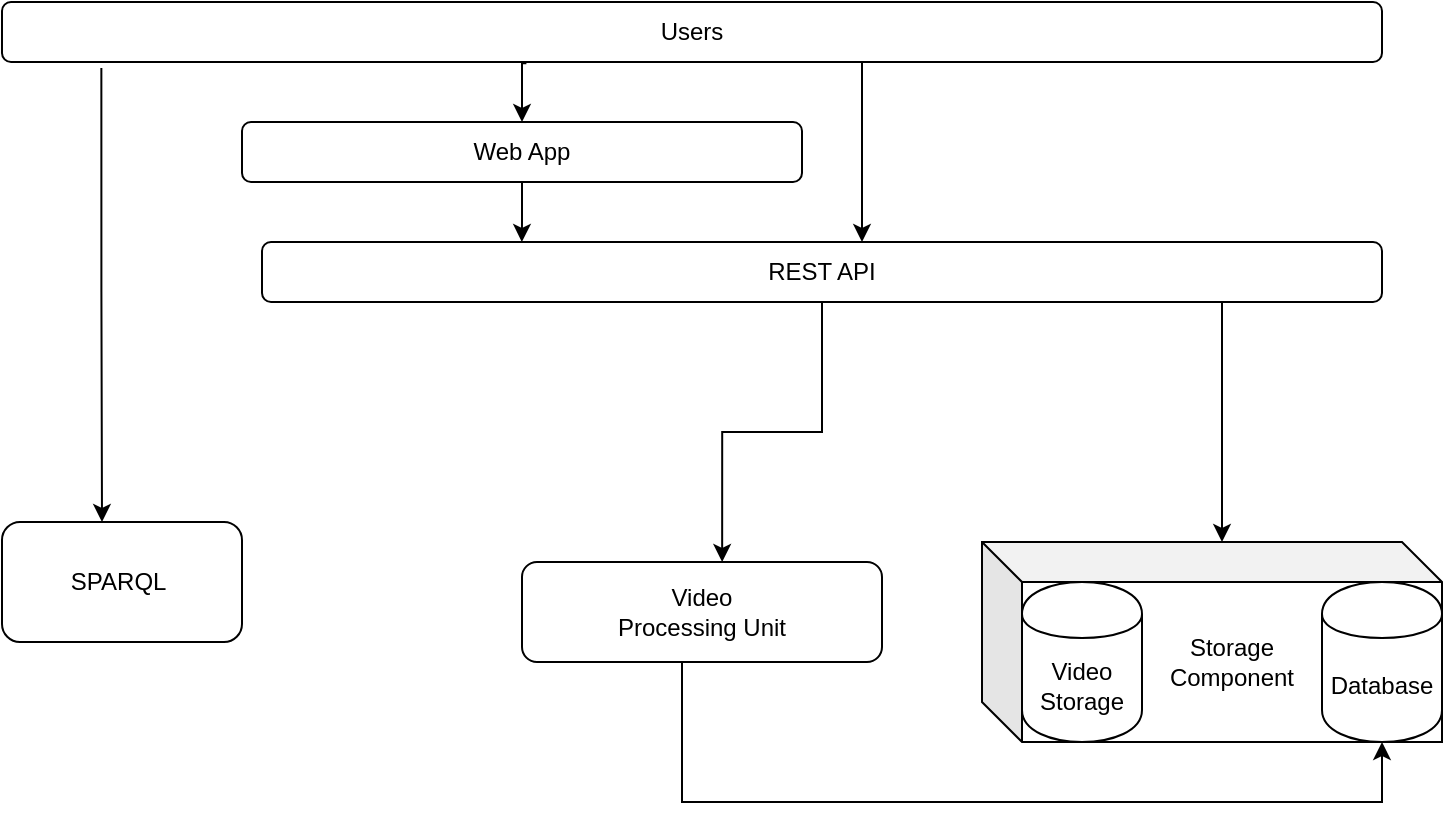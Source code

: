 <mxfile version="12.2.9" type="device" pages="1"><diagram id="YhB0Bjv3ap4-ERf2dnrG" name="Page-1"><mxGraphModel dx="1038" dy="580" grid="1" gridSize="10" guides="1" tooltips="1" connect="1" arrows="1" fold="1" page="1" pageScale="1" pageWidth="850" pageHeight="1100" math="0" shadow="0"><root><mxCell id="0"/><mxCell id="1" parent="0"/><mxCell id="Zl6oR5jtOlmizgTnFDYo-3" value="" style="edgeStyle=orthogonalEdgeStyle;rounded=0;orthogonalLoop=1;jettySize=auto;html=1;" edge="1" parent="1" source="Zl6oR5jtOlmizgTnFDYo-1" target="Zl6oR5jtOlmizgTnFDYo-2"><mxGeometry relative="1" as="geometry"><Array as="points"><mxPoint x="500" y="50"/><mxPoint x="500" y="50"/></Array></mxGeometry></mxCell><mxCell id="Zl6oR5jtOlmizgTnFDYo-7" style="edgeStyle=orthogonalEdgeStyle;rounded=0;orthogonalLoop=1;jettySize=auto;html=1;entryX=0.5;entryY=0;entryDx=0;entryDy=0;exitX=0.38;exitY=1.02;exitDx=0;exitDy=0;exitPerimeter=0;" edge="1" parent="1" source="Zl6oR5jtOlmizgTnFDYo-1" target="Zl6oR5jtOlmizgTnFDYo-8"><mxGeometry relative="1" as="geometry"><mxPoint x="200" y="120" as="targetPoint"/></mxGeometry></mxCell><mxCell id="Zl6oR5jtOlmizgTnFDYo-22" style="edgeStyle=orthogonalEdgeStyle;rounded=0;orthogonalLoop=1;jettySize=auto;html=1;exitX=0.072;exitY=1.1;exitDx=0;exitDy=0;exitPerimeter=0;" edge="1" parent="1" source="Zl6oR5jtOlmizgTnFDYo-1"><mxGeometry relative="1" as="geometry"><mxPoint x="120" y="270" as="targetPoint"/><mxPoint x="120" y="50" as="sourcePoint"/></mxGeometry></mxCell><mxCell id="Zl6oR5jtOlmizgTnFDYo-1" value="Users" style="rounded=1;whiteSpace=wrap;html=1;" vertex="1" parent="1"><mxGeometry x="70" y="10" width="690" height="30" as="geometry"/></mxCell><mxCell id="Zl6oR5jtOlmizgTnFDYo-10" style="edgeStyle=orthogonalEdgeStyle;rounded=0;orthogonalLoop=1;jettySize=auto;html=1;" edge="1" parent="1" source="Zl6oR5jtOlmizgTnFDYo-2"><mxGeometry relative="1" as="geometry"><mxPoint x="680" y="280" as="targetPoint"/><Array as="points"><mxPoint x="680" y="200"/><mxPoint x="680" y="200"/></Array></mxGeometry></mxCell><mxCell id="Zl6oR5jtOlmizgTnFDYo-21" style="edgeStyle=orthogonalEdgeStyle;rounded=0;orthogonalLoop=1;jettySize=auto;html=1;entryX=0.556;entryY=0;entryDx=0;entryDy=0;entryPerimeter=0;" edge="1" parent="1" source="Zl6oR5jtOlmizgTnFDYo-2" target="Zl6oR5jtOlmizgTnFDYo-16"><mxGeometry relative="1" as="geometry"/></mxCell><mxCell id="Zl6oR5jtOlmizgTnFDYo-2" value="REST API" style="rounded=1;whiteSpace=wrap;html=1;" vertex="1" parent="1"><mxGeometry x="200" y="130" width="560" height="30" as="geometry"/></mxCell><mxCell id="Zl6oR5jtOlmizgTnFDYo-24" style="edgeStyle=orthogonalEdgeStyle;rounded=0;orthogonalLoop=1;jettySize=auto;html=1;entryX=0.232;entryY=0;entryDx=0;entryDy=0;entryPerimeter=0;" edge="1" parent="1" source="Zl6oR5jtOlmizgTnFDYo-8" target="Zl6oR5jtOlmizgTnFDYo-2"><mxGeometry relative="1" as="geometry"/></mxCell><mxCell id="Zl6oR5jtOlmizgTnFDYo-8" value="Web App" style="rounded=1;whiteSpace=wrap;html=1;" vertex="1" parent="1"><mxGeometry x="190" y="70" width="280" height="30" as="geometry"/></mxCell><mxCell id="Zl6oR5jtOlmizgTnFDYo-13" value="Storage&lt;br&gt;Component" style="shape=cube;whiteSpace=wrap;html=1;boundedLbl=1;backgroundOutline=1;darkOpacity=0.05;darkOpacity2=0.1;" vertex="1" parent="1"><mxGeometry x="560" y="280" width="230" height="100" as="geometry"/></mxCell><mxCell id="Zl6oR5jtOlmizgTnFDYo-14" value="Video&lt;br&gt;Storage" style="shape=cylinder;whiteSpace=wrap;html=1;boundedLbl=1;backgroundOutline=1;" vertex="1" parent="1"><mxGeometry x="580" y="300" width="60" height="80" as="geometry"/></mxCell><mxCell id="Zl6oR5jtOlmizgTnFDYo-15" value="Database" style="shape=cylinder;whiteSpace=wrap;html=1;boundedLbl=1;backgroundOutline=1;" vertex="1" parent="1"><mxGeometry x="730" y="300" width="60" height="80" as="geometry"/></mxCell><mxCell id="Zl6oR5jtOlmizgTnFDYo-20" style="edgeStyle=orthogonalEdgeStyle;rounded=0;orthogonalLoop=1;jettySize=auto;html=1;" edge="1" parent="1" source="Zl6oR5jtOlmizgTnFDYo-16" target="Zl6oR5jtOlmizgTnFDYo-15"><mxGeometry relative="1" as="geometry"><Array as="points"><mxPoint x="410" y="410"/><mxPoint x="760" y="410"/></Array></mxGeometry></mxCell><mxCell id="Zl6oR5jtOlmizgTnFDYo-16" value="Video &lt;br&gt;Processing Unit" style="rounded=1;whiteSpace=wrap;html=1;" vertex="1" parent="1"><mxGeometry x="330" y="290" width="180" height="50" as="geometry"/></mxCell><mxCell id="Zl6oR5jtOlmizgTnFDYo-23" value="SPARQL&amp;nbsp;" style="rounded=1;whiteSpace=wrap;html=1;" vertex="1" parent="1"><mxGeometry x="70" y="270" width="120" height="60" as="geometry"/></mxCell></root></mxGraphModel></diagram></mxfile>